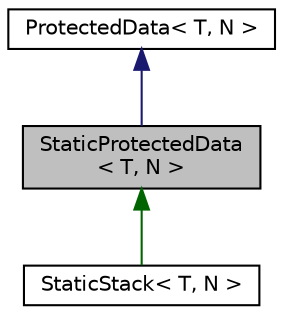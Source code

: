 digraph "StaticProtectedData&lt; T, N &gt;"
{
 // LATEX_PDF_SIZE
  edge [fontname="Helvetica",fontsize="10",labelfontname="Helvetica",labelfontsize="10"];
  node [fontname="Helvetica",fontsize="10",shape=record];
  Node1 [label="StaticProtectedData\l\< T, N \>",height=0.2,width=0.4,color="black", fillcolor="grey75", style="filled", fontcolor="black",tooltip=" "];
  Node2 -> Node1 [dir="back",color="midnightblue",fontsize="10",style="solid",fontname="Helvetica"];
  Node2 [label="ProtectedData\< T, N \>",height=0.2,width=0.4,color="black", fillcolor="white", style="filled",URL="$structProtectedData.html",tooltip=" "];
  Node1 -> Node3 [dir="back",color="darkgreen",fontsize="10",style="solid",fontname="Helvetica"];
  Node3 [label="StaticStack\< T, N \>",height=0.2,width=0.4,color="black", fillcolor="white", style="filled",URL="$classStaticStack.html",tooltip=" "];
}
